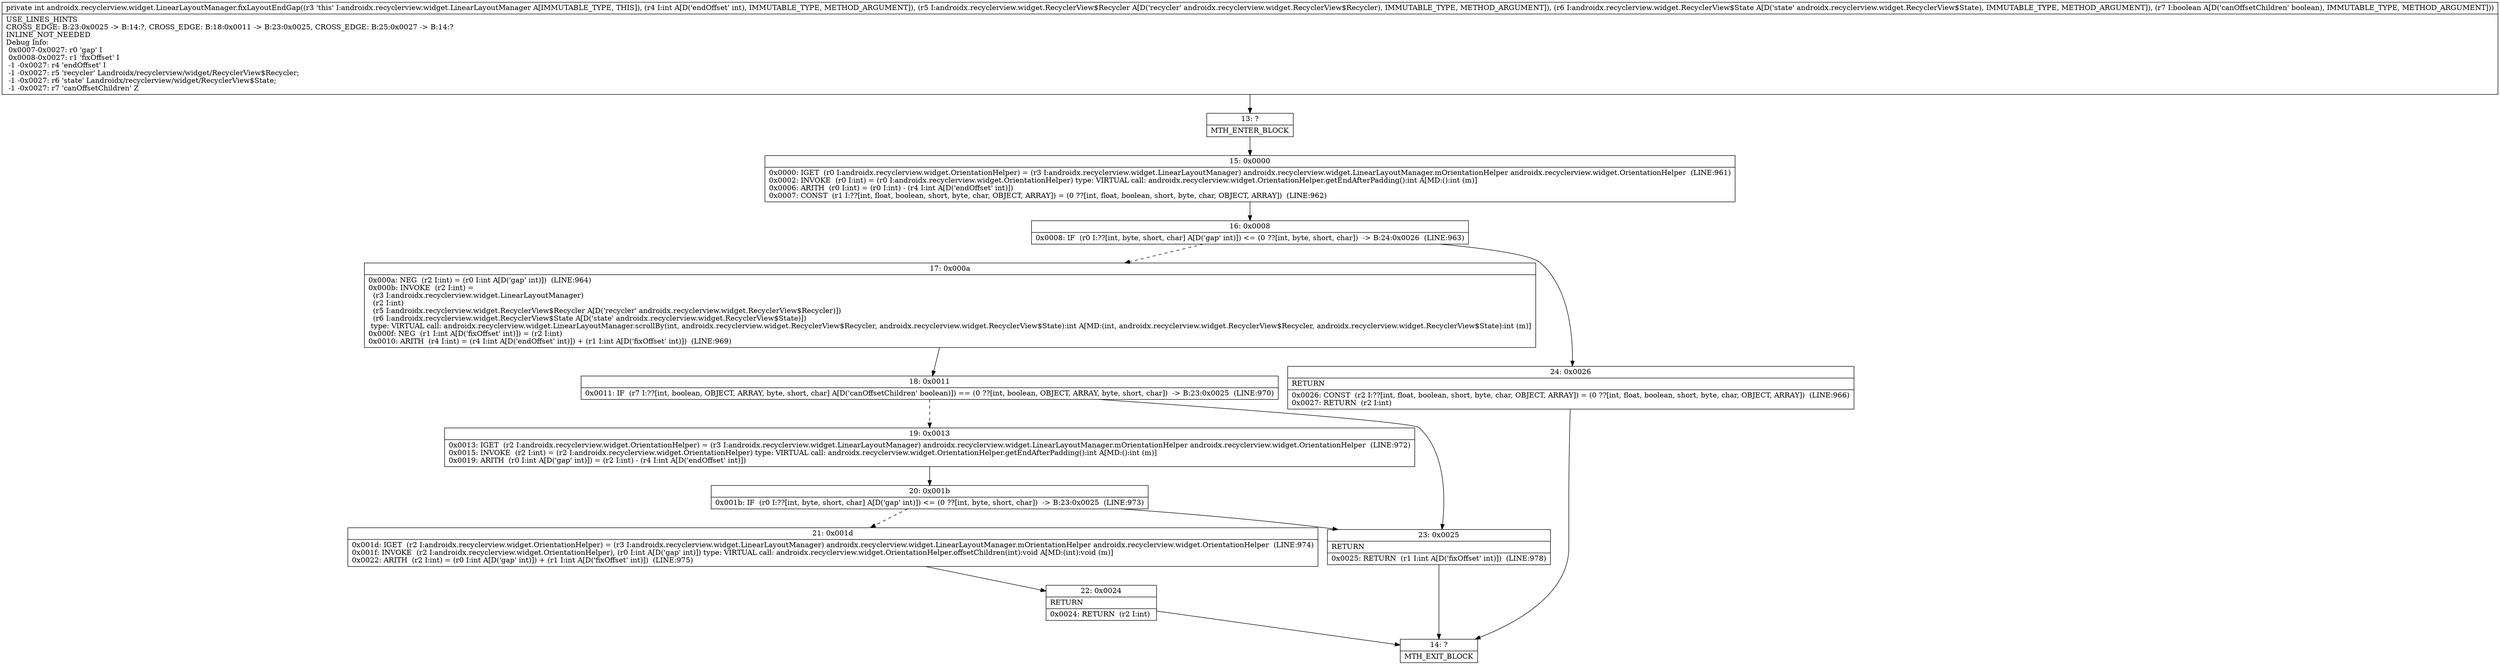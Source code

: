 digraph "CFG forandroidx.recyclerview.widget.LinearLayoutManager.fixLayoutEndGap(ILandroidx\/recyclerview\/widget\/RecyclerView$Recycler;Landroidx\/recyclerview\/widget\/RecyclerView$State;Z)I" {
Node_13 [shape=record,label="{13\:\ ?|MTH_ENTER_BLOCK\l}"];
Node_15 [shape=record,label="{15\:\ 0x0000|0x0000: IGET  (r0 I:androidx.recyclerview.widget.OrientationHelper) = (r3 I:androidx.recyclerview.widget.LinearLayoutManager) androidx.recyclerview.widget.LinearLayoutManager.mOrientationHelper androidx.recyclerview.widget.OrientationHelper  (LINE:961)\l0x0002: INVOKE  (r0 I:int) = (r0 I:androidx.recyclerview.widget.OrientationHelper) type: VIRTUAL call: androidx.recyclerview.widget.OrientationHelper.getEndAfterPadding():int A[MD:():int (m)]\l0x0006: ARITH  (r0 I:int) = (r0 I:int) \- (r4 I:int A[D('endOffset' int)]) \l0x0007: CONST  (r1 I:??[int, float, boolean, short, byte, char, OBJECT, ARRAY]) = (0 ??[int, float, boolean, short, byte, char, OBJECT, ARRAY])  (LINE:962)\l}"];
Node_16 [shape=record,label="{16\:\ 0x0008|0x0008: IF  (r0 I:??[int, byte, short, char] A[D('gap' int)]) \<= (0 ??[int, byte, short, char])  \-\> B:24:0x0026  (LINE:963)\l}"];
Node_17 [shape=record,label="{17\:\ 0x000a|0x000a: NEG  (r2 I:int) = (r0 I:int A[D('gap' int)])  (LINE:964)\l0x000b: INVOKE  (r2 I:int) = \l  (r3 I:androidx.recyclerview.widget.LinearLayoutManager)\l  (r2 I:int)\l  (r5 I:androidx.recyclerview.widget.RecyclerView$Recycler A[D('recycler' androidx.recyclerview.widget.RecyclerView$Recycler)])\l  (r6 I:androidx.recyclerview.widget.RecyclerView$State A[D('state' androidx.recyclerview.widget.RecyclerView$State)])\l type: VIRTUAL call: androidx.recyclerview.widget.LinearLayoutManager.scrollBy(int, androidx.recyclerview.widget.RecyclerView$Recycler, androidx.recyclerview.widget.RecyclerView$State):int A[MD:(int, androidx.recyclerview.widget.RecyclerView$Recycler, androidx.recyclerview.widget.RecyclerView$State):int (m)]\l0x000f: NEG  (r1 I:int A[D('fixOffset' int)]) = (r2 I:int) \l0x0010: ARITH  (r4 I:int) = (r4 I:int A[D('endOffset' int)]) + (r1 I:int A[D('fixOffset' int)])  (LINE:969)\l}"];
Node_18 [shape=record,label="{18\:\ 0x0011|0x0011: IF  (r7 I:??[int, boolean, OBJECT, ARRAY, byte, short, char] A[D('canOffsetChildren' boolean)]) == (0 ??[int, boolean, OBJECT, ARRAY, byte, short, char])  \-\> B:23:0x0025  (LINE:970)\l}"];
Node_19 [shape=record,label="{19\:\ 0x0013|0x0013: IGET  (r2 I:androidx.recyclerview.widget.OrientationHelper) = (r3 I:androidx.recyclerview.widget.LinearLayoutManager) androidx.recyclerview.widget.LinearLayoutManager.mOrientationHelper androidx.recyclerview.widget.OrientationHelper  (LINE:972)\l0x0015: INVOKE  (r2 I:int) = (r2 I:androidx.recyclerview.widget.OrientationHelper) type: VIRTUAL call: androidx.recyclerview.widget.OrientationHelper.getEndAfterPadding():int A[MD:():int (m)]\l0x0019: ARITH  (r0 I:int A[D('gap' int)]) = (r2 I:int) \- (r4 I:int A[D('endOffset' int)]) \l}"];
Node_20 [shape=record,label="{20\:\ 0x001b|0x001b: IF  (r0 I:??[int, byte, short, char] A[D('gap' int)]) \<= (0 ??[int, byte, short, char])  \-\> B:23:0x0025  (LINE:973)\l}"];
Node_21 [shape=record,label="{21\:\ 0x001d|0x001d: IGET  (r2 I:androidx.recyclerview.widget.OrientationHelper) = (r3 I:androidx.recyclerview.widget.LinearLayoutManager) androidx.recyclerview.widget.LinearLayoutManager.mOrientationHelper androidx.recyclerview.widget.OrientationHelper  (LINE:974)\l0x001f: INVOKE  (r2 I:androidx.recyclerview.widget.OrientationHelper), (r0 I:int A[D('gap' int)]) type: VIRTUAL call: androidx.recyclerview.widget.OrientationHelper.offsetChildren(int):void A[MD:(int):void (m)]\l0x0022: ARITH  (r2 I:int) = (r0 I:int A[D('gap' int)]) + (r1 I:int A[D('fixOffset' int)])  (LINE:975)\l}"];
Node_22 [shape=record,label="{22\:\ 0x0024|RETURN\l|0x0024: RETURN  (r2 I:int) \l}"];
Node_14 [shape=record,label="{14\:\ ?|MTH_EXIT_BLOCK\l}"];
Node_23 [shape=record,label="{23\:\ 0x0025|RETURN\l|0x0025: RETURN  (r1 I:int A[D('fixOffset' int)])  (LINE:978)\l}"];
Node_24 [shape=record,label="{24\:\ 0x0026|RETURN\l|0x0026: CONST  (r2 I:??[int, float, boolean, short, byte, char, OBJECT, ARRAY]) = (0 ??[int, float, boolean, short, byte, char, OBJECT, ARRAY])  (LINE:966)\l0x0027: RETURN  (r2 I:int) \l}"];
MethodNode[shape=record,label="{private int androidx.recyclerview.widget.LinearLayoutManager.fixLayoutEndGap((r3 'this' I:androidx.recyclerview.widget.LinearLayoutManager A[IMMUTABLE_TYPE, THIS]), (r4 I:int A[D('endOffset' int), IMMUTABLE_TYPE, METHOD_ARGUMENT]), (r5 I:androidx.recyclerview.widget.RecyclerView$Recycler A[D('recycler' androidx.recyclerview.widget.RecyclerView$Recycler), IMMUTABLE_TYPE, METHOD_ARGUMENT]), (r6 I:androidx.recyclerview.widget.RecyclerView$State A[D('state' androidx.recyclerview.widget.RecyclerView$State), IMMUTABLE_TYPE, METHOD_ARGUMENT]), (r7 I:boolean A[D('canOffsetChildren' boolean), IMMUTABLE_TYPE, METHOD_ARGUMENT]))  | USE_LINES_HINTS\lCROSS_EDGE: B:23:0x0025 \-\> B:14:?, CROSS_EDGE: B:18:0x0011 \-\> B:23:0x0025, CROSS_EDGE: B:25:0x0027 \-\> B:14:?\lINLINE_NOT_NEEDED\lDebug Info:\l  0x0007\-0x0027: r0 'gap' I\l  0x0008\-0x0027: r1 'fixOffset' I\l  \-1 \-0x0027: r4 'endOffset' I\l  \-1 \-0x0027: r5 'recycler' Landroidx\/recyclerview\/widget\/RecyclerView$Recycler;\l  \-1 \-0x0027: r6 'state' Landroidx\/recyclerview\/widget\/RecyclerView$State;\l  \-1 \-0x0027: r7 'canOffsetChildren' Z\l}"];
MethodNode -> Node_13;Node_13 -> Node_15;
Node_15 -> Node_16;
Node_16 -> Node_17[style=dashed];
Node_16 -> Node_24;
Node_17 -> Node_18;
Node_18 -> Node_19[style=dashed];
Node_18 -> Node_23;
Node_19 -> Node_20;
Node_20 -> Node_21[style=dashed];
Node_20 -> Node_23;
Node_21 -> Node_22;
Node_22 -> Node_14;
Node_23 -> Node_14;
Node_24 -> Node_14;
}

